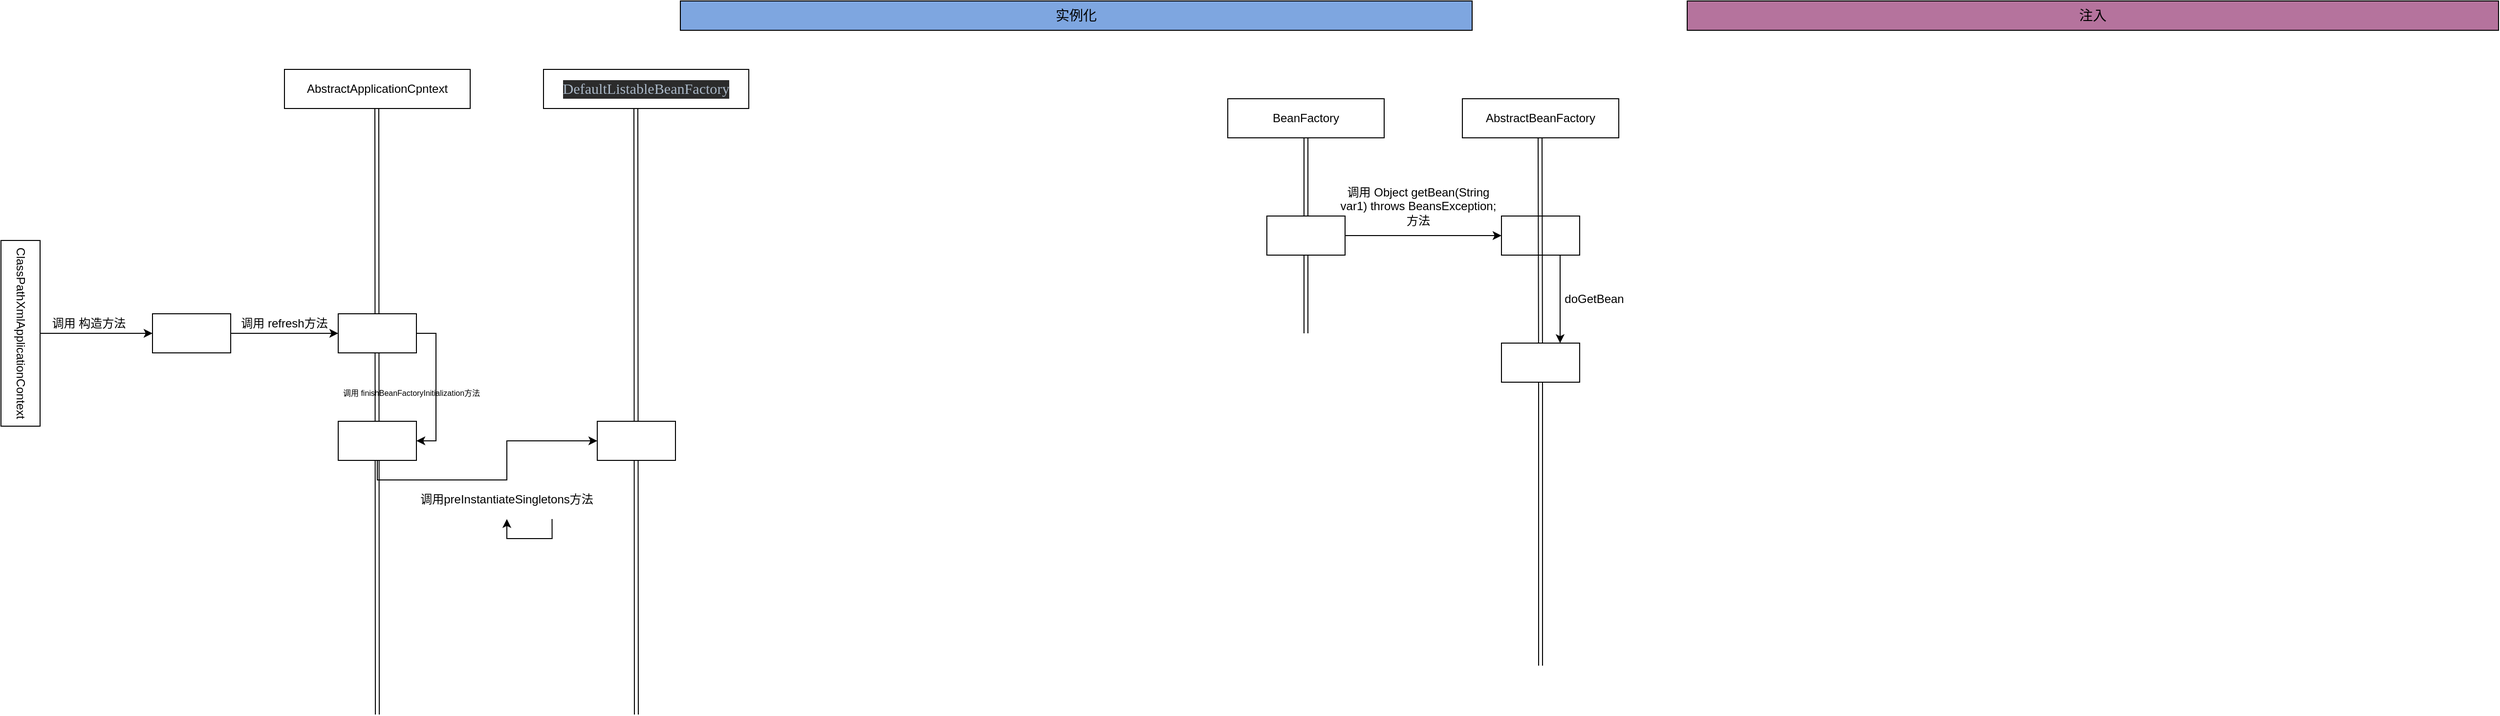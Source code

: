 <mxfile version="14.5.3" type="github">
  <diagram name="Page-1" id="74e2e168-ea6b-b213-b513-2b3c1d86103e">
    <mxGraphModel dx="3162" dy="1122" grid="1" gridSize="10" guides="1" tooltips="1" connect="1" arrows="1" fold="1" page="1" pageScale="1" pageWidth="1100" pageHeight="850" background="#ffffff" math="0" shadow="0">
      <root>
        <mxCell id="0" />
        <mxCell id="1" parent="0" />
        <mxCell id="Ys9GMCc9Vko_Eex2yi7Q-17" style="rounded=0;orthogonalLoop=1;jettySize=auto;html=1;shape=link;" edge="1" parent="1">
          <mxGeometry relative="1" as="geometry">
            <mxPoint x="-385" y="760" as="targetPoint" />
            <mxPoint x="-385.5" y="140" as="sourcePoint" />
          </mxGeometry>
        </mxCell>
        <mxCell id="Ys9GMCc9Vko_Eex2yi7Q-11" style="rounded=0;orthogonalLoop=1;jettySize=auto;html=1;shape=link;" edge="1" parent="1">
          <mxGeometry relative="1" as="geometry">
            <mxPoint x="-650" y="760" as="targetPoint" />
            <mxPoint x="-650.5" y="140" as="sourcePoint" />
          </mxGeometry>
        </mxCell>
        <mxCell id="Zn10XZDvXmqRQ1icz6eG-1" value="&lt;font style=&quot;font-size: 14px&quot;&gt;实例化&lt;/font&gt;" style="rounded=0;whiteSpace=wrap;html=1;fillColor=#7EA6E0;" parent="1" vertex="1">
          <mxGeometry x="-340" y="30" width="810" height="30" as="geometry" />
        </mxCell>
        <mxCell id="Zn10XZDvXmqRQ1icz6eG-2" value="&lt;font style=&quot;font-size: 14px&quot;&gt;注入&lt;/font&gt;" style="rounded=0;whiteSpace=wrap;html=1;fillColor=#B5739D;" parent="1" vertex="1">
          <mxGeometry x="690" y="30" width="830" height="30" as="geometry" />
        </mxCell>
        <mxCell id="Zn10XZDvXmqRQ1icz6eG-6" style="rounded=0;orthogonalLoop=1;jettySize=auto;html=1;shape=link;" parent="1" source="Zn10XZDvXmqRQ1icz6eG-4" edge="1">
          <mxGeometry relative="1" as="geometry">
            <mxPoint x="300" y="370" as="targetPoint" />
          </mxGeometry>
        </mxCell>
        <mxCell id="Zn10XZDvXmqRQ1icz6eG-4" value="BeanFactory" style="rounded=0;whiteSpace=wrap;html=1;fillColor=#FFFFFF;" parent="1" vertex="1">
          <mxGeometry x="220" y="130" width="160" height="40" as="geometry" />
        </mxCell>
        <mxCell id="Zn10XZDvXmqRQ1icz6eG-10" style="edgeStyle=none;rounded=0;orthogonalLoop=1;jettySize=auto;html=1;exitX=1;exitY=0.5;exitDx=0;exitDy=0;entryX=0;entryY=0.5;entryDx=0;entryDy=0;" parent="1" source="Zn10XZDvXmqRQ1icz6eG-5" target="Zn10XZDvXmqRQ1icz6eG-9" edge="1">
          <mxGeometry relative="1" as="geometry" />
        </mxCell>
        <mxCell id="Zn10XZDvXmqRQ1icz6eG-5" value="" style="rounded=0;whiteSpace=wrap;html=1;fillColor=#FFFFFF;" parent="1" vertex="1">
          <mxGeometry x="260" y="250" width="80" height="40" as="geometry" />
        </mxCell>
        <mxCell id="Zn10XZDvXmqRQ1icz6eG-7" value="AbstractBeanFactory" style="rounded=0;whiteSpace=wrap;html=1;fillColor=#FFFFFF;" parent="1" vertex="1">
          <mxGeometry x="460" y="130" width="160" height="40" as="geometry" />
        </mxCell>
        <mxCell id="Zn10XZDvXmqRQ1icz6eG-8" value="调用&amp;nbsp;Object getBean(String var1) throws BeansException;方法" style="text;html=1;strokeColor=none;fillColor=none;align=center;verticalAlign=middle;whiteSpace=wrap;rounded=0;" parent="1" vertex="1">
          <mxGeometry x="330" y="200" width="170" height="80" as="geometry" />
        </mxCell>
        <mxCell id="Zn10XZDvXmqRQ1icz6eG-16" style="edgeStyle=none;rounded=0;orthogonalLoop=1;jettySize=auto;html=1;exitX=0.75;exitY=1;exitDx=0;exitDy=0;entryX=0.75;entryY=0;entryDx=0;entryDy=0;" parent="1" source="Zn10XZDvXmqRQ1icz6eG-9" target="Zn10XZDvXmqRQ1icz6eG-14" edge="1">
          <mxGeometry relative="1" as="geometry" />
        </mxCell>
        <mxCell id="Zn10XZDvXmqRQ1icz6eG-9" value="" style="rounded=0;whiteSpace=wrap;html=1;fillColor=#FFFFFF;" parent="1" vertex="1">
          <mxGeometry x="500" y="250" width="80" height="40" as="geometry" />
        </mxCell>
        <mxCell id="Zn10XZDvXmqRQ1icz6eG-13" style="rounded=0;orthogonalLoop=1;jettySize=auto;html=1;shape=link;" parent="1" source="Zn10XZDvXmqRQ1icz6eG-14" edge="1">
          <mxGeometry relative="1" as="geometry">
            <mxPoint x="540" y="710" as="targetPoint" />
            <mxPoint x="539.5" y="170" as="sourcePoint" />
          </mxGeometry>
        </mxCell>
        <mxCell id="Zn10XZDvXmqRQ1icz6eG-14" value="" style="rounded=0;whiteSpace=wrap;html=1;fillColor=#FFFFFF;" parent="1" vertex="1">
          <mxGeometry x="500" y="380" width="80" height="40" as="geometry" />
        </mxCell>
        <mxCell id="Zn10XZDvXmqRQ1icz6eG-15" style="rounded=0;orthogonalLoop=1;jettySize=auto;html=1;shape=link;" parent="1" target="Zn10XZDvXmqRQ1icz6eG-14" edge="1">
          <mxGeometry relative="1" as="geometry">
            <mxPoint x="540" y="710" as="targetPoint" />
            <mxPoint x="539.5" y="170" as="sourcePoint" />
          </mxGeometry>
        </mxCell>
        <mxCell id="Zn10XZDvXmqRQ1icz6eG-18" value="doGetBean" style="text;html=1;strokeColor=none;fillColor=none;align=center;verticalAlign=middle;whiteSpace=wrap;rounded=0;" parent="1" vertex="1">
          <mxGeometry x="560" y="330" width="70" height="10" as="geometry" />
        </mxCell>
        <mxCell id="Ys9GMCc9Vko_Eex2yi7Q-5" style="edgeStyle=orthogonalEdgeStyle;rounded=0;orthogonalLoop=1;jettySize=auto;html=1;entryX=0;entryY=0.5;entryDx=0;entryDy=0;" edge="1" parent="1" source="Ys9GMCc9Vko_Eex2yi7Q-2" target="Ys9GMCc9Vko_Eex2yi7Q-4">
          <mxGeometry relative="1" as="geometry" />
        </mxCell>
        <mxCell id="Ys9GMCc9Vko_Eex2yi7Q-2" value="ClassPathXmlApplicationContext" style="rounded=0;whiteSpace=wrap;html=1;fillColor=#FFFFFF;rotation=90;" vertex="1" parent="1">
          <mxGeometry x="-1110" y="350" width="190" height="40" as="geometry" />
        </mxCell>
        <mxCell id="Ys9GMCc9Vko_Eex2yi7Q-9" style="edgeStyle=orthogonalEdgeStyle;rounded=0;orthogonalLoop=1;jettySize=auto;html=1;exitX=1;exitY=0.5;exitDx=0;exitDy=0;entryX=0;entryY=0.5;entryDx=0;entryDy=0;" edge="1" parent="1" source="Ys9GMCc9Vko_Eex2yi7Q-4" target="Ys9GMCc9Vko_Eex2yi7Q-8">
          <mxGeometry relative="1" as="geometry" />
        </mxCell>
        <mxCell id="Ys9GMCc9Vko_Eex2yi7Q-4" value="" style="rounded=0;whiteSpace=wrap;html=1;fillColor=#FFFFFF;" vertex="1" parent="1">
          <mxGeometry x="-880" y="350" width="80" height="40" as="geometry" />
        </mxCell>
        <mxCell id="Ys9GMCc9Vko_Eex2yi7Q-6" value="调用&amp;nbsp;构造方法" style="text;html=1;strokeColor=none;fillColor=none;align=center;verticalAlign=middle;whiteSpace=wrap;rounded=0;" vertex="1" parent="1">
          <mxGeometry x="-1030" y="320" width="170" height="80" as="geometry" />
        </mxCell>
        <mxCell id="Ys9GMCc9Vko_Eex2yi7Q-7" value="AbstractApplicationCpntext" style="rounded=0;whiteSpace=wrap;html=1;fillColor=#FFFFFF;rotation=0;" vertex="1" parent="1">
          <mxGeometry x="-745" y="100" width="190" height="40" as="geometry" />
        </mxCell>
        <mxCell id="Ys9GMCc9Vko_Eex2yi7Q-13" style="edgeStyle=orthogonalEdgeStyle;rounded=0;orthogonalLoop=1;jettySize=auto;html=1;exitX=1;exitY=0.5;exitDx=0;exitDy=0;entryX=1;entryY=0.5;entryDx=0;entryDy=0;" edge="1" parent="1" source="Ys9GMCc9Vko_Eex2yi7Q-8" target="Ys9GMCc9Vko_Eex2yi7Q-12">
          <mxGeometry relative="1" as="geometry" />
        </mxCell>
        <mxCell id="Ys9GMCc9Vko_Eex2yi7Q-8" value="" style="rounded=0;whiteSpace=wrap;html=1;fillColor=#FFFFFF;" vertex="1" parent="1">
          <mxGeometry x="-690" y="350" width="80" height="40" as="geometry" />
        </mxCell>
        <mxCell id="Ys9GMCc9Vko_Eex2yi7Q-10" value="调用 refresh方法" style="text;html=1;strokeColor=none;fillColor=none;align=center;verticalAlign=middle;whiteSpace=wrap;rounded=0;" vertex="1" parent="1">
          <mxGeometry x="-830" y="320" width="170" height="80" as="geometry" />
        </mxCell>
        <mxCell id="Ys9GMCc9Vko_Eex2yi7Q-18" style="edgeStyle=orthogonalEdgeStyle;rounded=0;orthogonalLoop=1;jettySize=auto;html=1;exitX=0.5;exitY=1;exitDx=0;exitDy=0;" edge="1" parent="1" source="Ys9GMCc9Vko_Eex2yi7Q-12" target="Ys9GMCc9Vko_Eex2yi7Q-16">
          <mxGeometry relative="1" as="geometry" />
        </mxCell>
        <mxCell id="Ys9GMCc9Vko_Eex2yi7Q-12" value="" style="rounded=0;whiteSpace=wrap;html=1;fillColor=#FFFFFF;" vertex="1" parent="1">
          <mxGeometry x="-690" y="460" width="80" height="40" as="geometry" />
        </mxCell>
        <mxCell id="Ys9GMCc9Vko_Eex2yi7Q-14" value="&lt;font style=&quot;font-size: 8px&quot;&gt;调用&amp;nbsp;finishBeanFactoryInitialization方法&lt;/font&gt;" style="text;html=1;strokeColor=none;fillColor=none;align=center;verticalAlign=middle;whiteSpace=wrap;rounded=0;" vertex="1" parent="1">
          <mxGeometry x="-700" y="380" width="170" height="100" as="geometry" />
        </mxCell>
        <mxCell id="Ys9GMCc9Vko_Eex2yi7Q-15" value="&lt;pre style=&quot;background-color: #2b2b2b ; color: #a9b7c6 ; font-family: &amp;#34;jetbrains mono&amp;#34; ; font-size: 11.3pt&quot;&gt;DefaultListableBeanFactory&lt;/pre&gt;" style="rounded=0;whiteSpace=wrap;html=1;fillColor=#FFFFFF;rotation=0;" vertex="1" parent="1">
          <mxGeometry x="-480" y="100" width="210" height="40" as="geometry" />
        </mxCell>
        <mxCell id="Ys9GMCc9Vko_Eex2yi7Q-16" value="" style="rounded=0;whiteSpace=wrap;html=1;fillColor=#FFFFFF;" vertex="1" parent="1">
          <mxGeometry x="-425" y="460" width="80" height="40" as="geometry" />
        </mxCell>
        <mxCell id="Ys9GMCc9Vko_Eex2yi7Q-19" value="调用preInstantiateSingletons方法" style="text;html=1;strokeColor=none;fillColor=none;align=center;verticalAlign=middle;whiteSpace=wrap;rounded=0;" vertex="1" parent="1">
          <mxGeometry x="-610" y="520" width="185" height="40" as="geometry" />
        </mxCell>
        <mxCell id="Ys9GMCc9Vko_Eex2yi7Q-20" style="edgeStyle=orthogonalEdgeStyle;rounded=0;orthogonalLoop=1;jettySize=auto;html=1;exitX=0.75;exitY=1;exitDx=0;exitDy=0;" edge="1" parent="1" source="Ys9GMCc9Vko_Eex2yi7Q-19" target="Ys9GMCc9Vko_Eex2yi7Q-19">
          <mxGeometry relative="1" as="geometry" />
        </mxCell>
      </root>
    </mxGraphModel>
  </diagram>
</mxfile>
